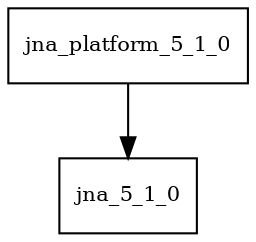 digraph jna_platform_5_1_0_dependencies {
  node [shape = box, fontsize=10.0];
  jna_platform_5_1_0 -> jna_5_1_0;
}
